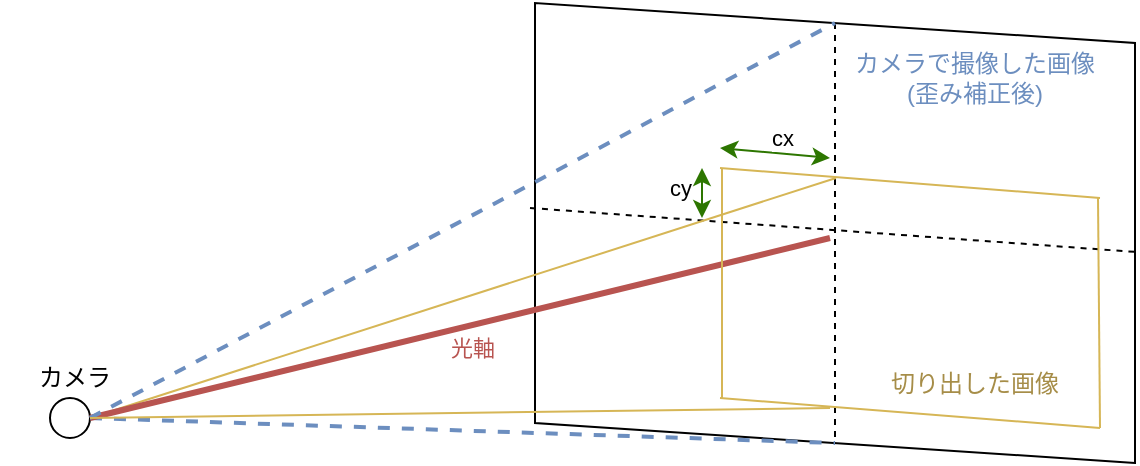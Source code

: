 <mxfile>
    <diagram id="4Ptu9UcFN69T_Lp7KwRu" name="ページ1">
        <mxGraphModel dx="704" dy="327" grid="1" gridSize="5" guides="1" tooltips="1" connect="1" arrows="1" fold="1" page="1" pageScale="1" pageWidth="827" pageHeight="1169" math="0" shadow="0">
            <root>
                <mxCell id="0"/>
                <mxCell id="1" parent="0"/>
                <mxCell id="2" value="" style="shape=parallelogram;perimeter=parallelogramPerimeter;whiteSpace=wrap;html=1;fixedSize=1;rotation=-90;fontColor=#6c8ebf;" parent="1" vertex="1">
                    <mxGeometry x="307.5" y="47.5" width="230" height="300" as="geometry"/>
                </mxCell>
                <mxCell id="3" value="" style="ellipse;whiteSpace=wrap;html=1;aspect=fixed;" parent="1" vertex="1">
                    <mxGeometry x="30" y="280" width="20" height="20" as="geometry"/>
                </mxCell>
                <mxCell id="4" value="" style="endArrow=none;dashed=1;html=1;entryX=0.459;entryY=0.999;entryDx=0;entryDy=0;entryPerimeter=0;" parent="1" target="2" edge="1">
                    <mxGeometry width="50" height="50" relative="1" as="geometry">
                        <mxPoint x="270" y="185" as="sourcePoint"/>
                        <mxPoint x="550" y="270" as="targetPoint"/>
                    </mxGeometry>
                </mxCell>
                <mxCell id="5" value="" style="endArrow=none;dashed=1;html=1;entryX=0;entryY=0.5;entryDx=0;entryDy=0;exitX=1;exitY=0.5;exitDx=0;exitDy=0;" parent="1" source="2" target="2" edge="1">
                    <mxGeometry width="50" height="50" relative="1" as="geometry">
                        <mxPoint x="280" y="230" as="sourcePoint"/>
                        <mxPoint x="515.95" y="253.025" as="targetPoint"/>
                    </mxGeometry>
                </mxCell>
                <mxCell id="6" value="" style="endArrow=none;html=1;fillColor=#fff2cc;strokeColor=#d6b656;" parent="1" edge="1">
                    <mxGeometry width="50" height="50" relative="1" as="geometry">
                        <mxPoint x="50" y="290" as="sourcePoint"/>
                        <mxPoint x="423" y="170" as="targetPoint"/>
                    </mxGeometry>
                </mxCell>
                <mxCell id="7" value="" style="endArrow=none;html=1;exitX=1;exitY=0.5;exitDx=0;exitDy=0;entryX=0;entryY=0.5;entryDx=0;entryDy=0;dashed=1;strokeWidth=2;fillColor=#dae8fc;strokeColor=#6c8ebf;" parent="1" source="3" target="2" edge="1">
                    <mxGeometry width="50" height="50" relative="1" as="geometry">
                        <mxPoint x="59.285" y="296.286" as="sourcePoint"/>
                        <mxPoint x="420" y="300" as="targetPoint"/>
                    </mxGeometry>
                </mxCell>
                <mxCell id="8" value="" style="endArrow=none;html=1;exitX=1;exitY=0.5;exitDx=0;exitDy=0;fillColor=#f8cecc;strokeColor=#b85450;strokeWidth=3;" parent="1" source="3" edge="1">
                    <mxGeometry width="50" height="50" relative="1" as="geometry">
                        <mxPoint x="69.285" y="306.286" as="sourcePoint"/>
                        <mxPoint x="420" y="200" as="targetPoint"/>
                    </mxGeometry>
                </mxCell>
                <mxCell id="36" value="光軸" style="edgeLabel;html=1;align=center;verticalAlign=middle;resizable=0;points=[];fontColor=#b85450;" vertex="1" connectable="0" parent="8">
                    <mxGeometry x="0.108" y="2" relative="1" as="geometry">
                        <mxPoint x="-14" y="17" as="offset"/>
                    </mxGeometry>
                </mxCell>
                <mxCell id="22" value="" style="endArrow=none;html=1;fillColor=#fff2cc;strokeColor=#d6b656;" edge="1" parent="1">
                    <mxGeometry width="50" height="50" relative="1" as="geometry">
                        <mxPoint x="555" y="180" as="sourcePoint"/>
                        <mxPoint x="365" y="165" as="targetPoint"/>
                    </mxGeometry>
                </mxCell>
                <mxCell id="23" value="" style="endArrow=none;html=1;fillColor=#fff2cc;strokeColor=#d6b656;" edge="1" parent="1">
                    <mxGeometry width="50" height="50" relative="1" as="geometry">
                        <mxPoint x="555" y="295" as="sourcePoint"/>
                        <mxPoint x="365" y="280" as="targetPoint"/>
                    </mxGeometry>
                </mxCell>
                <mxCell id="24" value="" style="endArrow=none;html=1;fillColor=#fff2cc;strokeColor=#d6b656;" edge="1" parent="1">
                    <mxGeometry width="50" height="50" relative="1" as="geometry">
                        <mxPoint x="555" y="295" as="sourcePoint"/>
                        <mxPoint x="554" y="180" as="targetPoint"/>
                    </mxGeometry>
                </mxCell>
                <mxCell id="25" value="" style="endArrow=none;html=1;fillColor=#fff2cc;strokeColor=#d6b656;" edge="1" parent="1">
                    <mxGeometry width="50" height="50" relative="1" as="geometry">
                        <mxPoint x="366" y="280" as="sourcePoint"/>
                        <mxPoint x="366" y="165" as="targetPoint"/>
                    </mxGeometry>
                </mxCell>
                <mxCell id="26" value="" style="endArrow=classic;startArrow=classic;html=1;fillColor=#60a917;strokeColor=#2D7600;" edge="1" parent="1">
                    <mxGeometry width="50" height="50" relative="1" as="geometry">
                        <mxPoint x="365" y="155" as="sourcePoint"/>
                        <mxPoint x="420" y="160" as="targetPoint"/>
                    </mxGeometry>
                </mxCell>
                <mxCell id="27" value="cx" style="edgeLabel;html=1;align=center;verticalAlign=middle;resizable=0;points=[];" vertex="1" connectable="0" parent="26">
                    <mxGeometry x="0.481" y="-2" relative="1" as="geometry">
                        <mxPoint x="-10" y="-11" as="offset"/>
                    </mxGeometry>
                </mxCell>
                <mxCell id="28" value="" style="endArrow=classic;startArrow=classic;html=1;fillColor=#60a917;strokeColor=#2D7600;" edge="1" parent="1">
                    <mxGeometry width="50" height="50" relative="1" as="geometry">
                        <mxPoint x="356" y="190" as="sourcePoint"/>
                        <mxPoint x="356" y="165" as="targetPoint"/>
                    </mxGeometry>
                </mxCell>
                <mxCell id="29" value="cy" style="edgeLabel;html=1;align=center;verticalAlign=middle;resizable=0;points=[];" vertex="1" connectable="0" parent="28">
                    <mxGeometry x="0.481" y="-2" relative="1" as="geometry">
                        <mxPoint x="-13" y="3" as="offset"/>
                    </mxGeometry>
                </mxCell>
                <mxCell id="30" value="" style="endArrow=none;html=1;entryX=1;entryY=0.5;entryDx=0;entryDy=0;strokeWidth=2;dashed=1;fillColor=#dae8fc;strokeColor=#6c8ebf;" edge="1" parent="1" target="2">
                    <mxGeometry width="50" height="50" relative="1" as="geometry">
                        <mxPoint x="50" y="290" as="sourcePoint"/>
                        <mxPoint x="428" y="175" as="targetPoint"/>
                    </mxGeometry>
                </mxCell>
                <mxCell id="31" value="" style="endArrow=none;html=1;fillColor=#fff2cc;strokeColor=#d6b656;" edge="1" parent="1">
                    <mxGeometry width="50" height="50" relative="1" as="geometry">
                        <mxPoint x="50" y="290" as="sourcePoint"/>
                        <mxPoint x="420" y="285" as="targetPoint"/>
                    </mxGeometry>
                </mxCell>
                <mxCell id="32" value="カメラ" style="text;html=1;strokeColor=none;fillColor=none;align=center;verticalAlign=middle;whiteSpace=wrap;rounded=0;opacity=50;" vertex="1" parent="1">
                    <mxGeometry x="5" y="255" width="75" height="30" as="geometry"/>
                </mxCell>
                <mxCell id="33" value="カメラで撮像した画像(歪み補正後)" style="text;html=1;align=center;verticalAlign=middle;whiteSpace=wrap;rounded=0;opacity=50;fontColor=#6c8ebf;" vertex="1" parent="1">
                    <mxGeometry x="430" y="105" width="125" height="30" as="geometry"/>
                </mxCell>
                <mxCell id="34" value="切り出した画像" style="text;html=1;align=center;verticalAlign=middle;whiteSpace=wrap;rounded=0;opacity=50;fontColor=#a68d48;" vertex="1" parent="1">
                    <mxGeometry x="440" y="260" width="105" height="25" as="geometry"/>
                </mxCell>
            </root>
        </mxGraphModel>
    </diagram>
</mxfile>